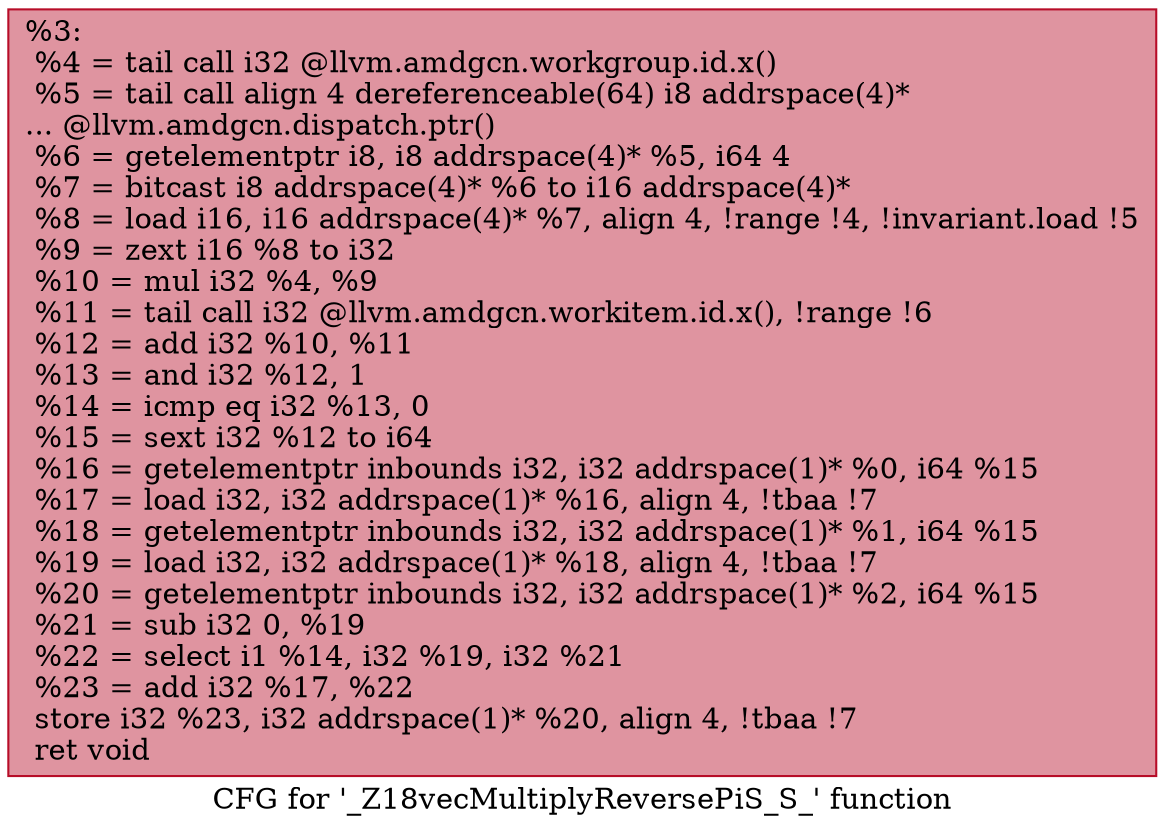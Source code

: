 digraph "CFG for '_Z18vecMultiplyReversePiS_S_' function" {
	label="CFG for '_Z18vecMultiplyReversePiS_S_' function";

	Node0x4e7b030 [shape=record,color="#b70d28ff", style=filled, fillcolor="#b70d2870",label="{%3:\l  %4 = tail call i32 @llvm.amdgcn.workgroup.id.x()\l  %5 = tail call align 4 dereferenceable(64) i8 addrspace(4)*\l... @llvm.amdgcn.dispatch.ptr()\l  %6 = getelementptr i8, i8 addrspace(4)* %5, i64 4\l  %7 = bitcast i8 addrspace(4)* %6 to i16 addrspace(4)*\l  %8 = load i16, i16 addrspace(4)* %7, align 4, !range !4, !invariant.load !5\l  %9 = zext i16 %8 to i32\l  %10 = mul i32 %4, %9\l  %11 = tail call i32 @llvm.amdgcn.workitem.id.x(), !range !6\l  %12 = add i32 %10, %11\l  %13 = and i32 %12, 1\l  %14 = icmp eq i32 %13, 0\l  %15 = sext i32 %12 to i64\l  %16 = getelementptr inbounds i32, i32 addrspace(1)* %0, i64 %15\l  %17 = load i32, i32 addrspace(1)* %16, align 4, !tbaa !7\l  %18 = getelementptr inbounds i32, i32 addrspace(1)* %1, i64 %15\l  %19 = load i32, i32 addrspace(1)* %18, align 4, !tbaa !7\l  %20 = getelementptr inbounds i32, i32 addrspace(1)* %2, i64 %15\l  %21 = sub i32 0, %19\l  %22 = select i1 %14, i32 %19, i32 %21\l  %23 = add i32 %17, %22\l  store i32 %23, i32 addrspace(1)* %20, align 4, !tbaa !7\l  ret void\l}"];
}
